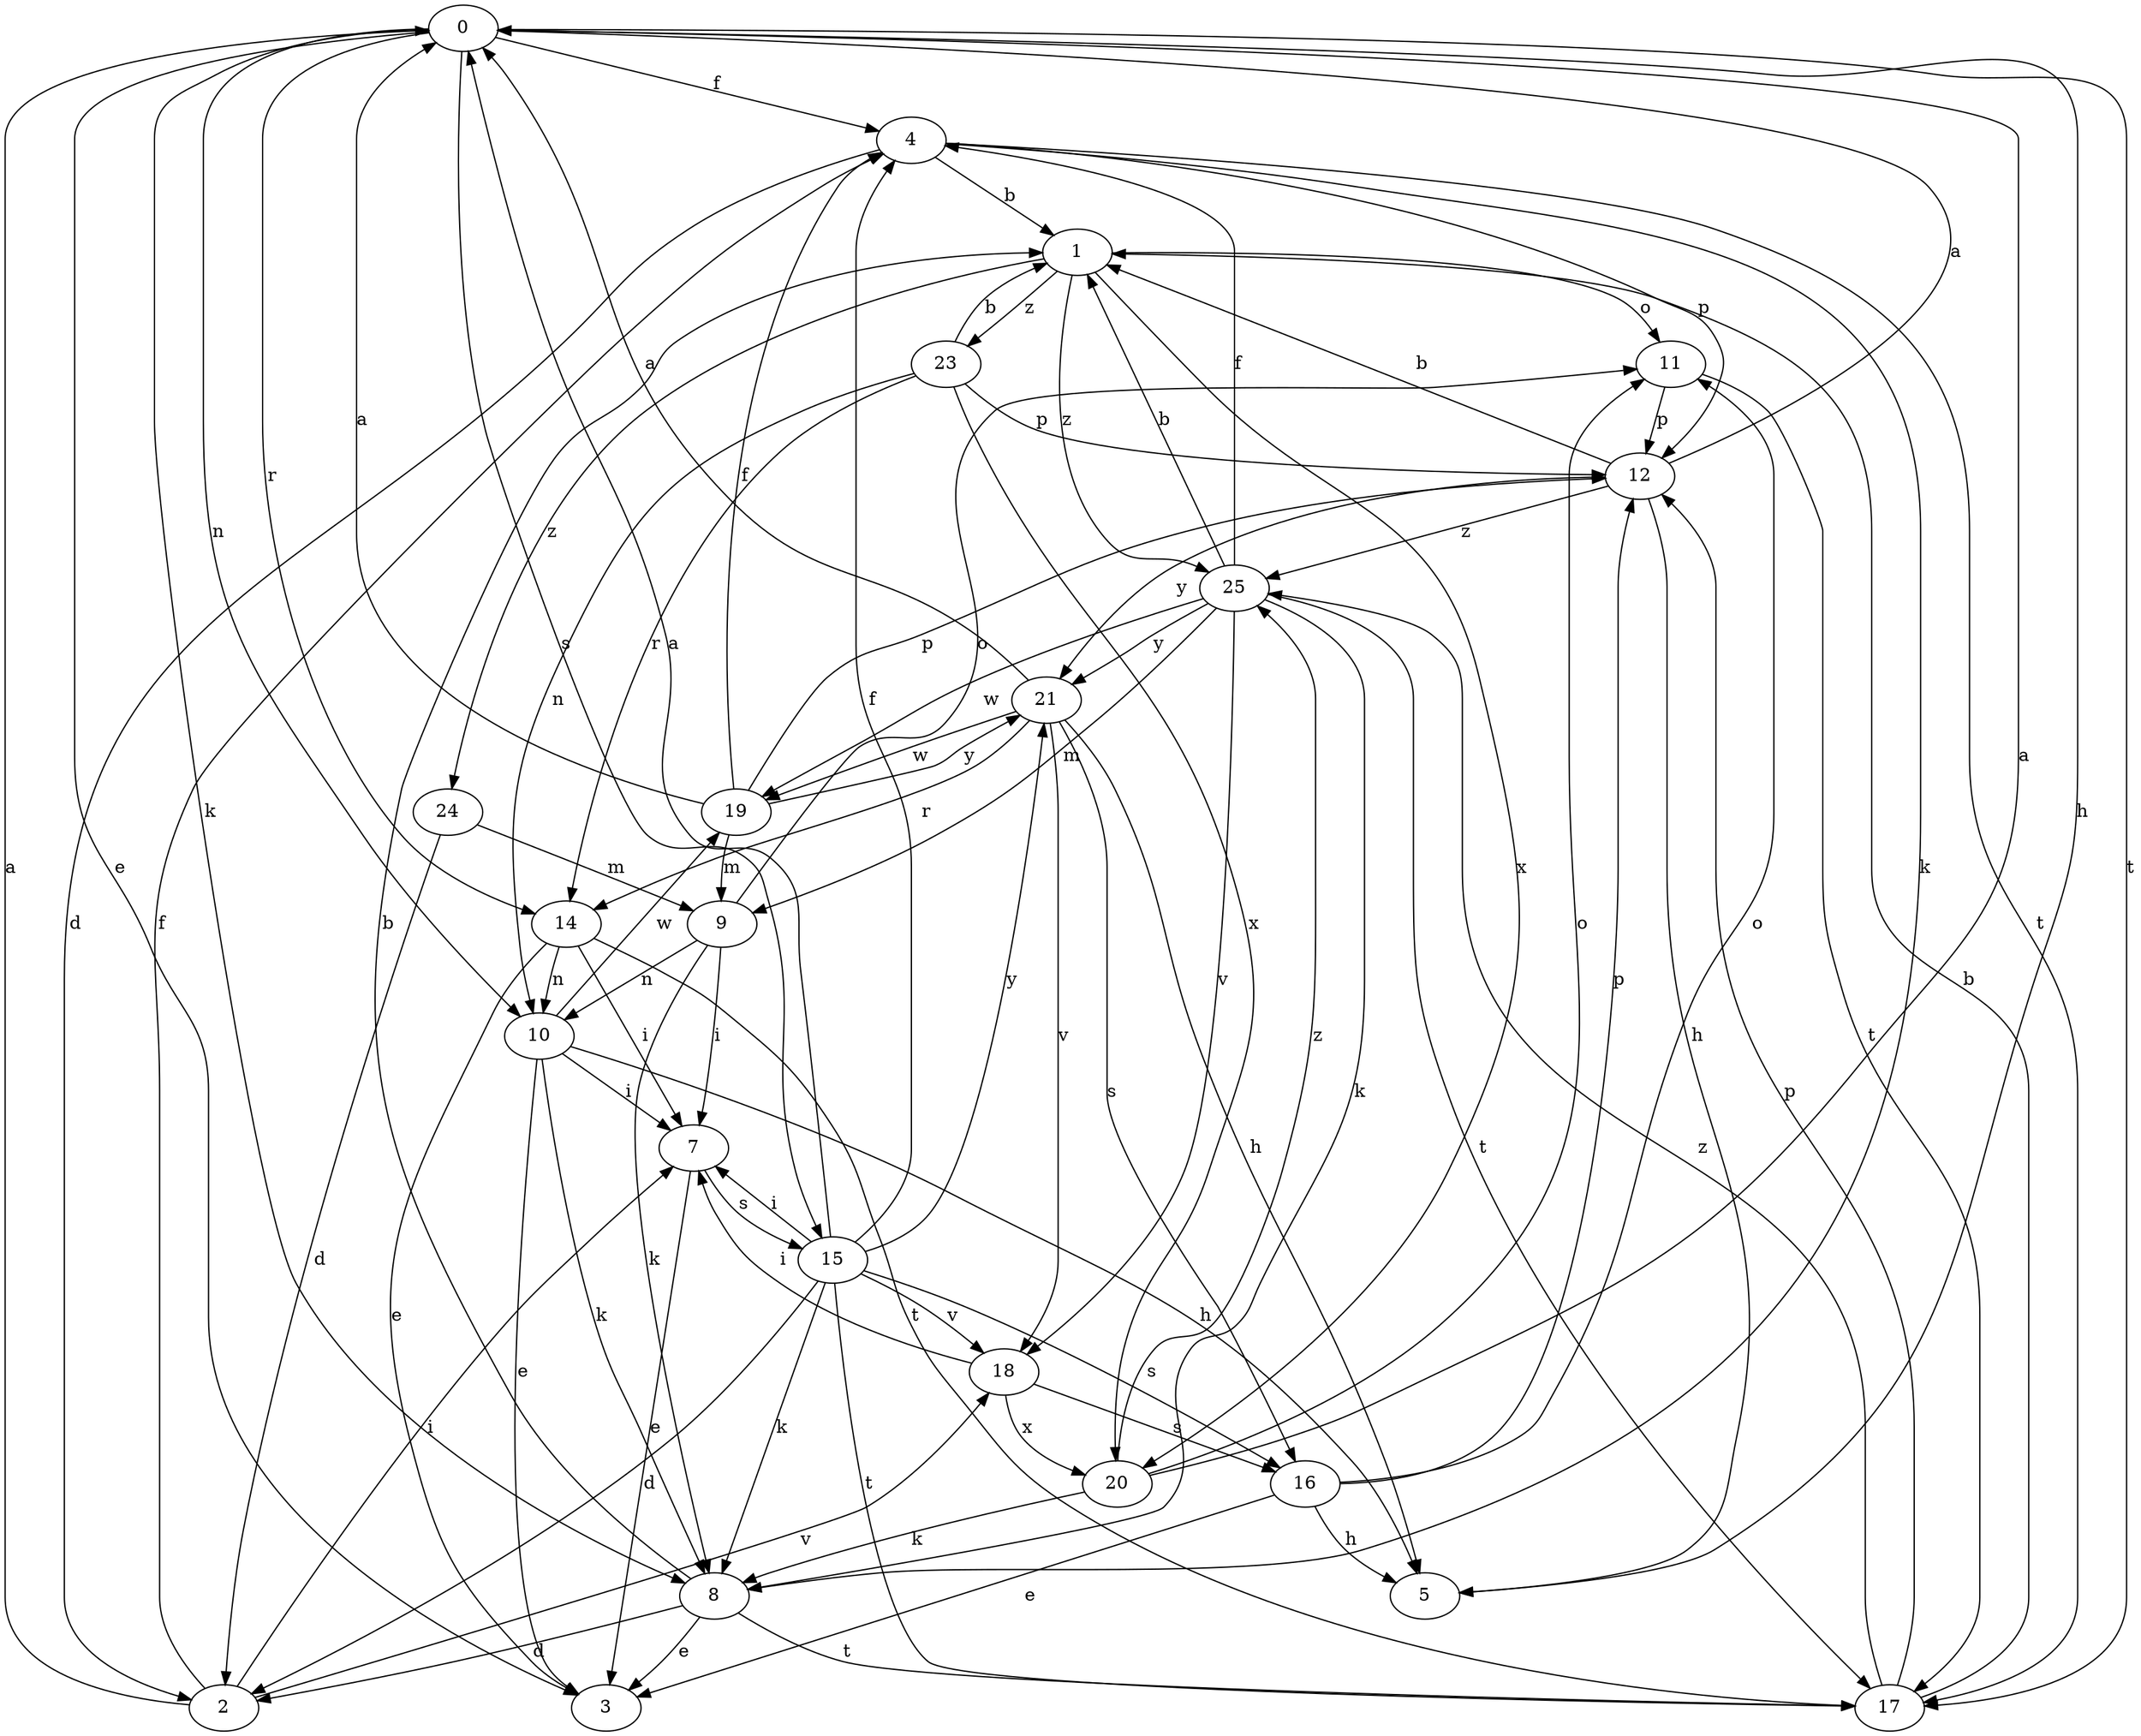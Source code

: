 strict digraph  {
0;
1;
2;
3;
4;
5;
7;
8;
9;
10;
11;
12;
14;
15;
16;
17;
18;
19;
20;
21;
23;
24;
25;
0 -> 3  [label=e];
0 -> 4  [label=f];
0 -> 5  [label=h];
0 -> 8  [label=k];
0 -> 10  [label=n];
0 -> 14  [label=r];
0 -> 15  [label=s];
0 -> 17  [label=t];
1 -> 11  [label=o];
1 -> 20  [label=x];
1 -> 23  [label=z];
1 -> 24  [label=z];
1 -> 25  [label=z];
2 -> 0  [label=a];
2 -> 4  [label=f];
2 -> 7  [label=i];
2 -> 18  [label=v];
4 -> 1  [label=b];
4 -> 2  [label=d];
4 -> 8  [label=k];
4 -> 12  [label=p];
4 -> 17  [label=t];
7 -> 3  [label=e];
7 -> 15  [label=s];
8 -> 1  [label=b];
8 -> 2  [label=d];
8 -> 3  [label=e];
8 -> 17  [label=t];
9 -> 7  [label=i];
9 -> 8  [label=k];
9 -> 10  [label=n];
9 -> 11  [label=o];
10 -> 3  [label=e];
10 -> 5  [label=h];
10 -> 7  [label=i];
10 -> 8  [label=k];
10 -> 19  [label=w];
11 -> 12  [label=p];
11 -> 17  [label=t];
12 -> 0  [label=a];
12 -> 1  [label=b];
12 -> 5  [label=h];
12 -> 21  [label=y];
12 -> 25  [label=z];
14 -> 3  [label=e];
14 -> 7  [label=i];
14 -> 10  [label=n];
14 -> 17  [label=t];
15 -> 0  [label=a];
15 -> 2  [label=d];
15 -> 4  [label=f];
15 -> 7  [label=i];
15 -> 8  [label=k];
15 -> 16  [label=s];
15 -> 17  [label=t];
15 -> 18  [label=v];
15 -> 21  [label=y];
16 -> 3  [label=e];
16 -> 5  [label=h];
16 -> 11  [label=o];
16 -> 12  [label=p];
17 -> 1  [label=b];
17 -> 12  [label=p];
17 -> 25  [label=z];
18 -> 7  [label=i];
18 -> 16  [label=s];
18 -> 20  [label=x];
19 -> 0  [label=a];
19 -> 4  [label=f];
19 -> 9  [label=m];
19 -> 12  [label=p];
19 -> 21  [label=y];
20 -> 0  [label=a];
20 -> 8  [label=k];
20 -> 11  [label=o];
20 -> 25  [label=z];
21 -> 0  [label=a];
21 -> 5  [label=h];
21 -> 14  [label=r];
21 -> 16  [label=s];
21 -> 18  [label=v];
21 -> 19  [label=w];
23 -> 1  [label=b];
23 -> 10  [label=n];
23 -> 12  [label=p];
23 -> 14  [label=r];
23 -> 20  [label=x];
24 -> 2  [label=d];
24 -> 9  [label=m];
25 -> 1  [label=b];
25 -> 4  [label=f];
25 -> 8  [label=k];
25 -> 9  [label=m];
25 -> 17  [label=t];
25 -> 18  [label=v];
25 -> 19  [label=w];
25 -> 21  [label=y];
}
